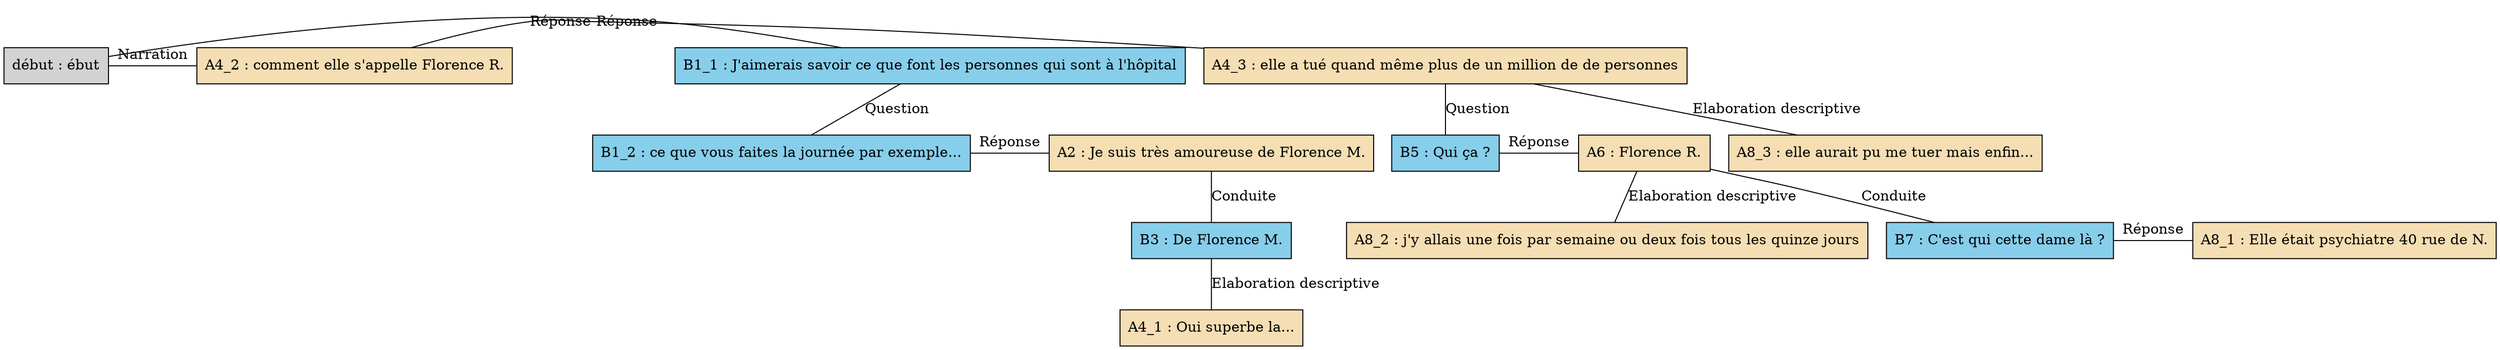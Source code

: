 digraph C10 {
	node [shape=box style=filled]
	"début" [label="début : ébut"]
	B1_1 [label="B1_1 : J'aimerais savoir ce que font les personnes qui sont à l'hôpital" fillcolor=skyblue]
	B1_2 [label="B1_2 : ce que vous faites la journée par exemple..." fillcolor=skyblue]
	A2 [label="A2 : Je suis très amoureuse de Florence M." fillcolor=wheat]
	B3 [label="B3 : De Florence M." fillcolor=skyblue]
	A4_1 [label="A4_1 : Oui superbe la..." fillcolor=wheat]
	A4_2 [label="A4_2 : comment elle s'appelle Florence R." fillcolor=wheat]
	A4_3 [label="A4_3 : elle a tué quand même plus de un million de de personnes" fillcolor=wheat]
	B5 [label="B5 : Qui ça ?" fillcolor=skyblue]
	A6 [label="A6 : Florence R." fillcolor=wheat]
	B7 [label="B7 : C'est qui cette dame là ?" fillcolor=skyblue]
	A8_1 [label="A8_1 : Elle était psychiatre 40 rue de N." fillcolor=wheat]
	A8_2 [label="A8_2 : j'y allais une fois par semaine ou deux fois tous les quinze jours" fillcolor=wheat]
	A8_3 [label="A8_3 : elle aurait pu me tuer mais enfin..." fillcolor=wheat]
	{
		rank=same
		"début"
		B1_1
		"début" -> B1_1 [label="Réponse" dir=none]
	}
	B1_1 -> B1_2 [label=Question dir=none]
	{
		rank=same
		B1_2
		A2
		B1_2 -> A2 [label="Réponse" dir=none]
	}
	A2 -> B3 [label=Conduite dir=none]
	{
		rank=same
		A4_2
		A4_3
		A4_2 -> A4_3 [label="Réponse" dir=none]
	}
	{
		rank=same
		"début"
		A4_2
		"début" -> A4_2 [label=Narration dir=none]
	}
	A4_3 -> B5 [label=Question dir=none]
	{
		rank=same
		B5
		A6
		B5 -> A6 [label="Réponse" dir=none]
	}
	A6 -> B7 [label=Conduite dir=none]
	{
		rank=same
		B7
		A8_1
		B7 -> A8_1 [label="Réponse" dir=none]
	}
	A6 -> A8_2 [label="Elaboration descriptive" dir=none]
	A4_3 -> A8_3 [label="Elaboration descriptive" dir=none]
	B3 -> A4_1 [label="Elaboration descriptive" dir=none]
}
